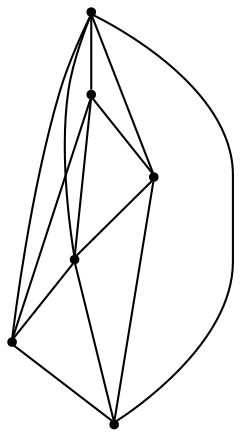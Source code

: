 graph {
  node [shape=point,comment="{\"directed\":false,\"doi\":\"10.4230/LIPIcs.GD.2024.29\",\"figure\":\"10 (2)\"}"]

  v0 [pos="1910.3608320289486,400.3005287166361"]
  v1 [pos="1912.5932991195941,834.091562278323"]
  v2 [pos="1499.3556530081714,698.8402140733751"]
  v3 [pos="2007.809953848056,697.555123952111"]
  v4 [pos="1596.3875863554626,400.3005287166361"]
  v5 [pos="1753.3762442579218,883.3448728531534"]

  v0 -- v1 [id="-1",pos="1910.3608320289486,400.3005287166361 1948.5831819269595,588.3846454247207 1850.942127972495,584.0663814797367 1912.5932991195941,834.091562278323"]
  v2 -- v3 [id="-2",pos="1499.3556530081714,698.8402140733751 2007.809953848056,697.555123952111 2007.809953848056,697.555123952111 2007.809953848056,697.555123952111"]
  v4 -- v0 [id="-3",pos="1596.3875863554626,400.3005287166361 1910.3608320289486,400.3005287166361 1910.3608320289486,400.3005287166361 1910.3608320289486,400.3005287166361"]
  v4 -- v2 [id="-4",pos="1596.3875863554626,400.3005287166361 1499.3556530081714,698.8402140733751 1499.3556530081714,698.8402140733751 1499.3556530081714,698.8402140733751"]
  v4 -- v5 [id="-5",pos="1596.3875863554626,400.3005287166361 1753.3762442579218,883.3448728531534 1753.3762442579218,883.3448728531534 1753.3762442579218,883.3448728531534"]
  v2 -- v1 [id="-6",pos="1499.3556530081714,698.8402140733751 1667.6204828523566,793.09094379977 1693.4109978650677,698.8402140733751 1912.5932991195941,834.091562278323"]
  v3 -- v4 [id="-7",pos="2007.809953848056,697.555123952111 1596.3875863554626,400.3005287166361 1596.3875863554626,400.3005287166361 1596.3875863554626,400.3005287166361"]
  v5 -- v2 [id="-8",pos="1753.3762442579218,883.3448728531534 1499.3556530081714,698.8402140733751 1499.3556530081714,698.8402140733751 1499.3556530081714,698.8402140733751"]
  v5 -- v0 [id="-9",pos="1753.3762442579218,883.3448728531534 1910.3608320289486,400.3005287166361 1910.3608320289486,400.3005287166361 1910.3608320289486,400.3005287166361"]
  v3 -- v1 [id="-10",pos="2007.809953848056,697.555123952111 1912.5932991195941,834.091562278323 1912.5932991195941,834.091562278323 1912.5932991195941,834.091562278323"]
  v1 -- v5 [id="-11",pos="1912.5932991195941,834.091562278323 1753.3762442579218,883.3448728531534 1753.3762442579218,883.3448728531534 1753.3762442579218,883.3448728531534"]
  v0 -- v3 [id="-12",pos="1910.3608320289486,400.3005287166361 2007.809953848056,697.555123952111 2007.809953848056,697.555123952111 2007.809953848056,697.555123952111"]
  v0 -- v2 [id="-13",pos="1910.3608320289486,400.3005287166361 1499.3556530081714,698.8402140733751 1499.3556530081714,698.8402140733751 1499.3556530081714,698.8402140733751"]
}